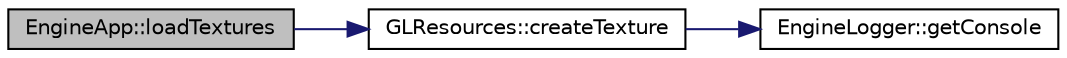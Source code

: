 digraph "EngineApp::loadTextures"
{
  edge [fontname="Helvetica",fontsize="10",labelfontname="Helvetica",labelfontsize="10"];
  node [fontname="Helvetica",fontsize="10",shape=record];
  rankdir="LR";
  Node51 [label="EngineApp::loadTextures",height=0.2,width=0.4,color="black", fillcolor="grey75", style="filled", fontcolor="black"];
  Node51 -> Node52 [color="midnightblue",fontsize="10",style="solid",fontname="Helvetica"];
  Node52 [label="GLResources::createTexture",height=0.2,width=0.4,color="black", fillcolor="white", style="filled",URL="$class_g_l_resources.html#aef2b0ba45b72fa74f6fafe64d1e6f13a"];
  Node52 -> Node53 [color="midnightblue",fontsize="10",style="solid",fontname="Helvetica"];
  Node53 [label="EngineLogger::getConsole",height=0.2,width=0.4,color="black", fillcolor="white", style="filled",URL="$class_engine_logger.html#afe518f5a643a2996031466760e03928d"];
}
